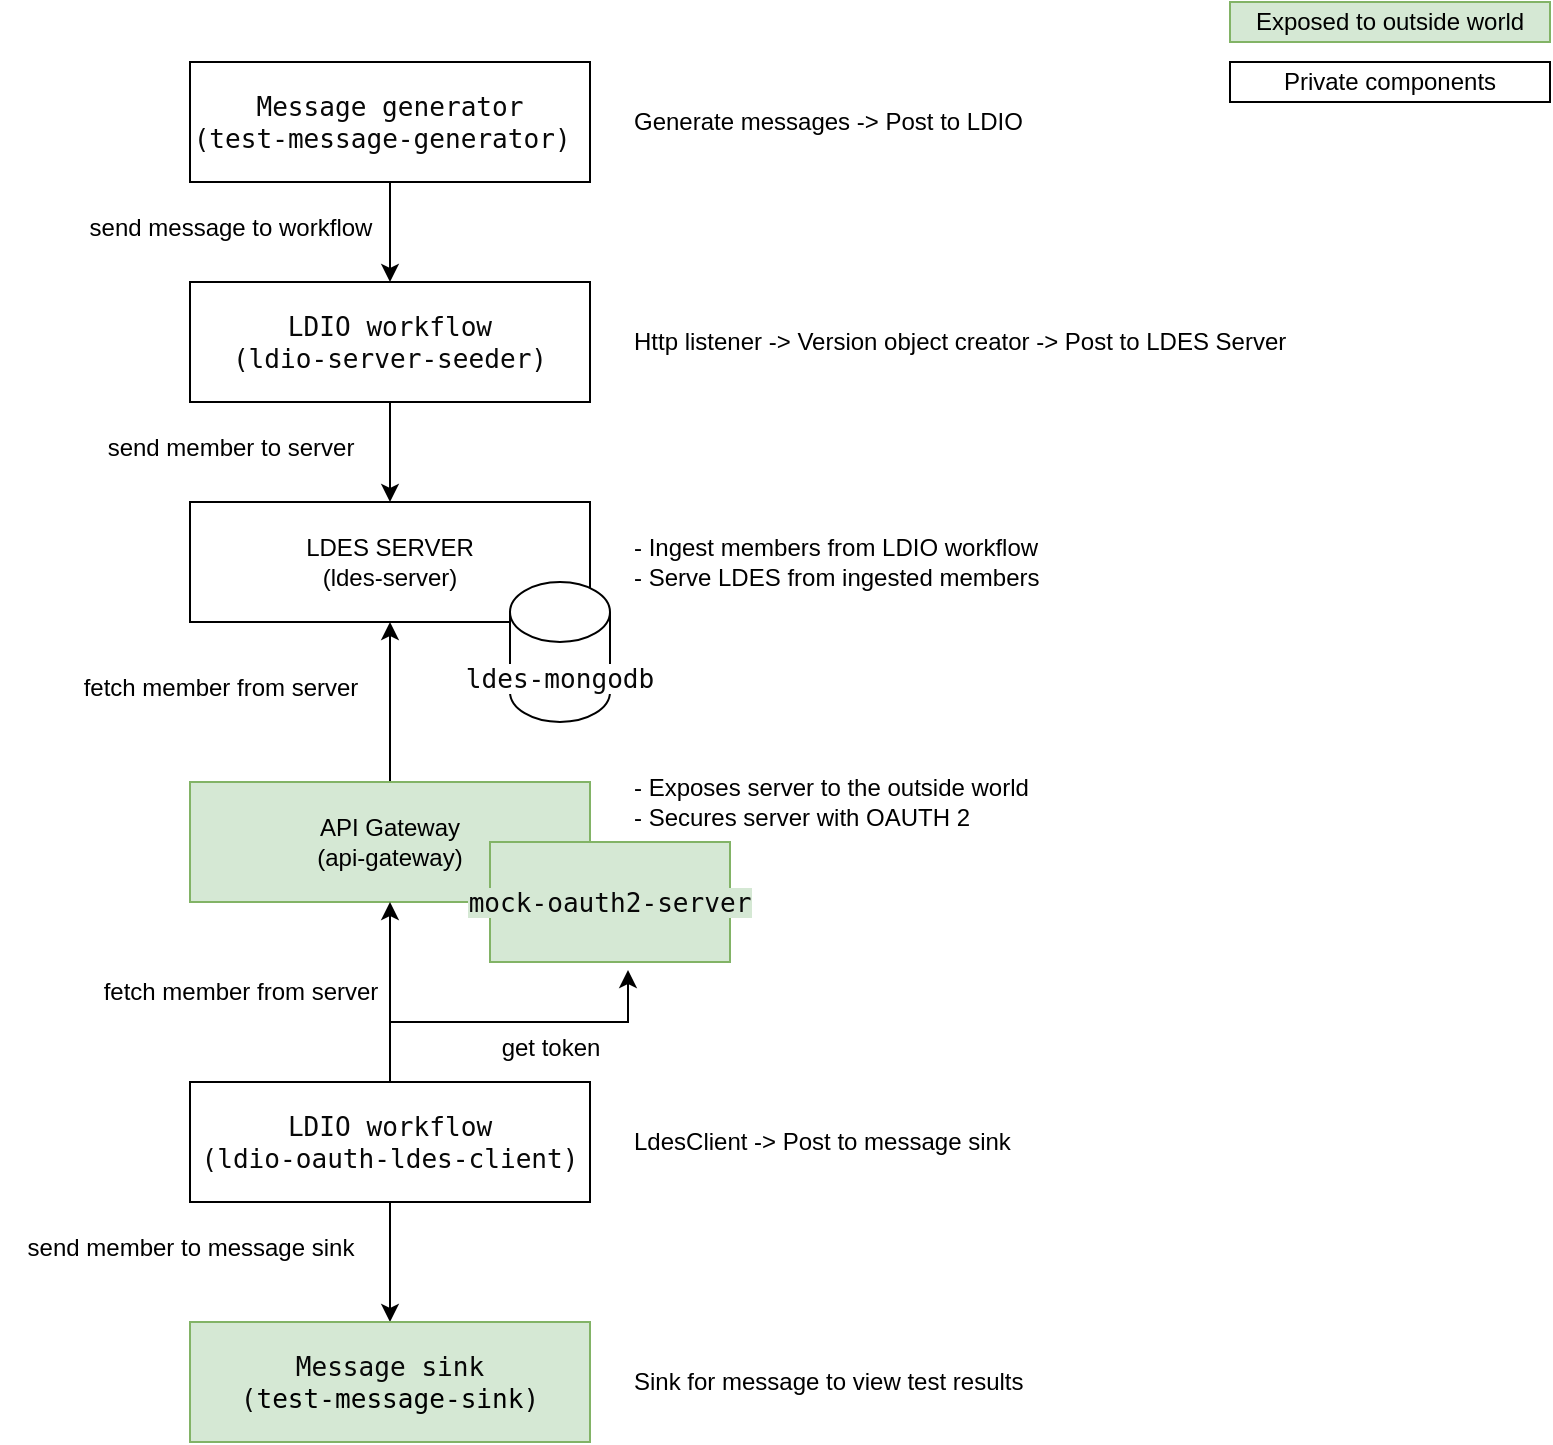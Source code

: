 <mxfile version="21.2.9" type="google">
  <diagram name="Page-1" id="xZSvtKnVIfYFNbxJ1uxX">
    <mxGraphModel grid="1" page="1" gridSize="10" guides="1" tooltips="1" connect="1" arrows="1" fold="1" pageScale="1" pageWidth="850" pageHeight="1100" math="0" shadow="0">
      <root>
        <mxCell id="0" />
        <mxCell id="1" parent="0" />
        <mxCell id="zM5nsOcxDUziJYWUCTA9-3" style="edgeStyle=orthogonalEdgeStyle;rounded=0;orthogonalLoop=1;jettySize=auto;html=1;" edge="1" parent="1" source="zM5nsOcxDUziJYWUCTA9-1" target="zM5nsOcxDUziJYWUCTA9-2">
          <mxGeometry relative="1" as="geometry" />
        </mxCell>
        <mxCell id="zM5nsOcxDUziJYWUCTA9-1" value="&lt;div style=&quot;background-color:#ffffff;color:#080808;font-family:&#39;JetBrains Mono&#39;,monospace;font-size:9.8pt;&quot;&gt;&lt;pre&gt;Message generator&lt;br&gt;(test-message-generator) &lt;/pre&gt;&lt;/div&gt;" style="rounded=0;whiteSpace=wrap;html=1;" vertex="1" parent="1">
          <mxGeometry x="40" y="80" width="200" height="60" as="geometry" />
        </mxCell>
        <mxCell id="zM5nsOcxDUziJYWUCTA9-8" style="edgeStyle=orthogonalEdgeStyle;rounded=0;orthogonalLoop=1;jettySize=auto;html=1;entryX=0.5;entryY=0;entryDx=0;entryDy=0;" edge="1" parent="1" source="zM5nsOcxDUziJYWUCTA9-2" target="zM5nsOcxDUziJYWUCTA9-7">
          <mxGeometry relative="1" as="geometry" />
        </mxCell>
        <mxCell id="zM5nsOcxDUziJYWUCTA9-2" value="&lt;div style=&quot;background-color:#ffffff;color:#080808;font-family:&#39;JetBrains Mono&#39;,monospace;font-size:9.8pt;&quot;&gt;&lt;pre&gt;LDIO workflow&lt;br&gt;(ldio-server-seeder)&lt;/pre&gt;&lt;/div&gt;" style="rounded=0;whiteSpace=wrap;html=1;" vertex="1" parent="1">
          <mxGeometry x="40" y="190" width="200" height="60" as="geometry" />
        </mxCell>
        <mxCell id="zM5nsOcxDUziJYWUCTA9-4" value="&lt;div align=&quot;left&quot;&gt;Http listener -&amp;gt; Version object creator -&amp;gt; Post to LDES Server&lt;/div&gt;" style="text;html=1;align=left;verticalAlign=middle;resizable=0;points=[];autosize=1;strokeColor=none;fillColor=none;" vertex="1" parent="1">
          <mxGeometry x="260" y="205" width="350" height="30" as="geometry" />
        </mxCell>
        <mxCell id="zM5nsOcxDUziJYWUCTA9-6" value="&lt;div align=&quot;left&quot;&gt;Generate messages -&amp;gt; Post to LDIO&lt;/div&gt;" style="text;html=1;align=left;verticalAlign=middle;resizable=0;points=[];autosize=1;strokeColor=none;fillColor=none;" vertex="1" parent="1">
          <mxGeometry x="260" y="95" width="220" height="30" as="geometry" />
        </mxCell>
        <mxCell id="zM5nsOcxDUziJYWUCTA9-7" value="&lt;div&gt;LDES SERVER&lt;/div&gt;&lt;div&gt;(ldes-server)&lt;/div&gt;" style="rounded=0;whiteSpace=wrap;html=1;" vertex="1" parent="1">
          <mxGeometry x="40" y="300" width="200" height="60" as="geometry" />
        </mxCell>
        <mxCell id="zM5nsOcxDUziJYWUCTA9-9" value="&lt;div align=&quot;left&quot;&gt;- Ingest members from LDIO workflow&lt;/div&gt;&lt;div align=&quot;left&quot;&gt;- Serve LDES from ingested members&lt;br&gt;&lt;/div&gt;" style="text;html=1;align=left;verticalAlign=middle;resizable=0;points=[];autosize=1;strokeColor=none;fillColor=none;" vertex="1" parent="1">
          <mxGeometry x="260" y="310" width="230" height="40" as="geometry" />
        </mxCell>
        <mxCell id="zM5nsOcxDUziJYWUCTA9-10" value="&lt;div style=&quot;background-color:#ffffff;color:#080808;font-family:&#39;JetBrains Mono&#39;,monospace;font-size:9.8pt;&quot;&gt;&lt;pre&gt;ldes-mongodb&lt;/pre&gt;&lt;/div&gt;" style="shape=cylinder3;whiteSpace=wrap;html=1;boundedLbl=1;backgroundOutline=1;size=15;" vertex="1" parent="1">
          <mxGeometry x="200" y="340" width="50" height="70" as="geometry" />
        </mxCell>
        <mxCell id="zM5nsOcxDUziJYWUCTA9-18" style="edgeStyle=orthogonalEdgeStyle;rounded=0;orthogonalLoop=1;jettySize=auto;html=1;entryX=0.5;entryY=1;entryDx=0;entryDy=0;" edge="1" parent="1" source="zM5nsOcxDUziJYWUCTA9-15" target="zM5nsOcxDUziJYWUCTA9-7">
          <mxGeometry relative="1" as="geometry" />
        </mxCell>
        <mxCell id="zM5nsOcxDUziJYWUCTA9-15" value="&lt;div&gt;API Gateway&lt;/div&gt;&lt;div&gt;(api-gateway)&lt;/div&gt;" style="rounded=0;whiteSpace=wrap;html=1;fillColor=#d5e8d4;strokeColor=#82b366;" vertex="1" parent="1">
          <mxGeometry x="40" y="440" width="200" height="60" as="geometry" />
        </mxCell>
        <mxCell id="zM5nsOcxDUziJYWUCTA9-16" value="&lt;div style=&quot;color: rgb(8, 8, 8); font-family: &amp;quot;JetBrains Mono&amp;quot;, monospace; font-size: 9.8pt;&quot;&gt;&lt;pre&gt;&lt;span style=&quot;background-color: rgb(213, 232, 212);&quot;&gt;mock-oauth2-server&lt;/span&gt;&lt;/pre&gt;&lt;/div&gt;" style="rounded=0;whiteSpace=wrap;html=1;fillColor=#d5e8d4;strokeColor=#82b366;" vertex="1" parent="1">
          <mxGeometry x="190" y="470" width="120" height="60" as="geometry" />
        </mxCell>
        <mxCell id="zM5nsOcxDUziJYWUCTA9-17" value="&lt;div align=&quot;left&quot;&gt;- Exposes server to the outside world&lt;/div&gt;&lt;div align=&quot;left&quot;&gt;- Secures server with OAUTH 2&lt;br&gt;&lt;/div&gt;" style="text;html=1;align=left;verticalAlign=middle;resizable=0;points=[];autosize=1;strokeColor=none;fillColor=none;" vertex="1" parent="1">
          <mxGeometry x="260" y="430" width="220" height="40" as="geometry" />
        </mxCell>
        <mxCell id="zM5nsOcxDUziJYWUCTA9-19" value="send message to workflow" style="text;html=1;align=center;verticalAlign=middle;resizable=0;points=[];autosize=1;strokeColor=none;fillColor=none;" vertex="1" parent="1">
          <mxGeometry x="-20" y="148" width="160" height="30" as="geometry" />
        </mxCell>
        <mxCell id="zM5nsOcxDUziJYWUCTA9-20" value="&lt;div&gt;send member to server&lt;/div&gt;" style="text;html=1;align=center;verticalAlign=middle;resizable=0;points=[];autosize=1;strokeColor=none;fillColor=none;" vertex="1" parent="1">
          <mxGeometry x="-15" y="258" width="150" height="30" as="geometry" />
        </mxCell>
        <mxCell id="zM5nsOcxDUziJYWUCTA9-21" value="fetch member from server" style="text;html=1;align=center;verticalAlign=middle;resizable=0;points=[];autosize=1;strokeColor=none;fillColor=none;" vertex="1" parent="1">
          <mxGeometry x="-25" y="378" width="160" height="30" as="geometry" />
        </mxCell>
        <mxCell id="zM5nsOcxDUziJYWUCTA9-24" style="edgeStyle=orthogonalEdgeStyle;rounded=0;orthogonalLoop=1;jettySize=auto;html=1;entryX=0.5;entryY=1;entryDx=0;entryDy=0;" edge="1" parent="1" source="zM5nsOcxDUziJYWUCTA9-22" target="zM5nsOcxDUziJYWUCTA9-15">
          <mxGeometry relative="1" as="geometry" />
        </mxCell>
        <mxCell id="zM5nsOcxDUziJYWUCTA9-25" style="edgeStyle=orthogonalEdgeStyle;rounded=0;orthogonalLoop=1;jettySize=auto;html=1;entryX=0.575;entryY=1.067;entryDx=0;entryDy=0;entryPerimeter=0;" edge="1" parent="1" source="zM5nsOcxDUziJYWUCTA9-22" target="zM5nsOcxDUziJYWUCTA9-16">
          <mxGeometry relative="1" as="geometry" />
        </mxCell>
        <mxCell id="zM5nsOcxDUziJYWUCTA9-29" style="edgeStyle=orthogonalEdgeStyle;rounded=0;orthogonalLoop=1;jettySize=auto;html=1;" edge="1" parent="1" source="zM5nsOcxDUziJYWUCTA9-22" target="zM5nsOcxDUziJYWUCTA9-28">
          <mxGeometry relative="1" as="geometry" />
        </mxCell>
        <mxCell id="zM5nsOcxDUziJYWUCTA9-22" value="&lt;div style=&quot;font-family: &amp;quot;JetBrains Mono&amp;quot;, monospace; font-size: 9.8pt;&quot;&gt;&lt;pre&gt;&lt;font color=&quot;#080808&quot;&gt;LDIO workflow&lt;br&gt;(ldio-oauth-ldes-client)&lt;/font&gt;&lt;/pre&gt;&lt;/div&gt;" style="rounded=0;whiteSpace=wrap;html=1;" vertex="1" parent="1">
          <mxGeometry x="40" y="590" width="200" height="60" as="geometry" />
        </mxCell>
        <mxCell id="zM5nsOcxDUziJYWUCTA9-23" value="&lt;div align=&quot;left&quot;&gt;LdesClient -&amp;gt; Post to message sink&lt;/div&gt;" style="text;html=1;align=left;verticalAlign=middle;resizable=0;points=[];autosize=1;strokeColor=none;fillColor=none;" vertex="1" parent="1">
          <mxGeometry x="260" y="605" width="210" height="30" as="geometry" />
        </mxCell>
        <mxCell id="zM5nsOcxDUziJYWUCTA9-26" value="get token" style="text;html=1;align=center;verticalAlign=middle;resizable=0;points=[];autosize=1;strokeColor=none;fillColor=none;" vertex="1" parent="1">
          <mxGeometry x="185" y="558" width="70" height="30" as="geometry" />
        </mxCell>
        <mxCell id="zM5nsOcxDUziJYWUCTA9-27" value="fetch member from server" style="text;html=1;align=center;verticalAlign=middle;resizable=0;points=[];autosize=1;strokeColor=none;fillColor=none;" vertex="1" parent="1">
          <mxGeometry x="-15" y="530" width="160" height="30" as="geometry" />
        </mxCell>
        <mxCell id="zM5nsOcxDUziJYWUCTA9-28" value="&lt;div style=&quot;font-family: &amp;quot;JetBrains Mono&amp;quot;, monospace; font-size: 9.8pt;&quot;&gt;&lt;pre&gt;&lt;font color=&quot;#080808&quot;&gt;Message sink&lt;br&gt;(&lt;/font&gt;test-message-sink&lt;font color=&quot;#080808&quot;&gt;)&lt;/font&gt;&lt;/pre&gt;&lt;/div&gt;" style="rounded=0;whiteSpace=wrap;html=1;fillColor=#d5e8d4;strokeColor=#82b366;" vertex="1" parent="1">
          <mxGeometry x="40" y="710" width="200" height="60" as="geometry" />
        </mxCell>
        <mxCell id="zM5nsOcxDUziJYWUCTA9-30" value="send member to message sink" style="text;html=1;align=center;verticalAlign=middle;resizable=0;points=[];autosize=1;strokeColor=none;fillColor=none;" vertex="1" parent="1">
          <mxGeometry x="-55" y="658" width="190" height="30" as="geometry" />
        </mxCell>
        <mxCell id="zM5nsOcxDUziJYWUCTA9-31" value="&lt;div align=&quot;left&quot;&gt;Sink for message to view test results&lt;/div&gt;" style="text;html=1;align=left;verticalAlign=middle;resizable=0;points=[];autosize=1;strokeColor=none;fillColor=none;" vertex="1" parent="1">
          <mxGeometry x="260" y="725" width="220" height="30" as="geometry" />
        </mxCell>
        <mxCell id="zM5nsOcxDUziJYWUCTA9-32" value="Exposed to outside world" style="rounded=0;whiteSpace=wrap;html=1;fillColor=#d5e8d4;strokeColor=#82b366;" vertex="1" parent="1">
          <mxGeometry x="560" y="50" width="160" height="20" as="geometry" />
        </mxCell>
        <mxCell id="zM5nsOcxDUziJYWUCTA9-33" value="Private components" style="whiteSpace=wrap;html=1;" vertex="1" parent="1">
          <mxGeometry x="560" y="80" width="160" height="20" as="geometry" />
        </mxCell>
      </root>
    </mxGraphModel>
  </diagram>
</mxfile>
